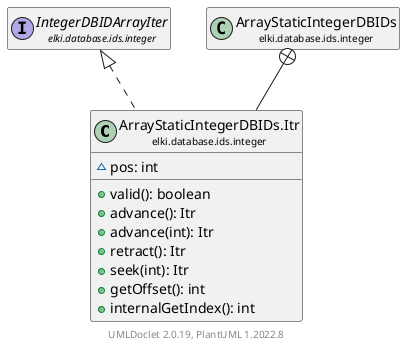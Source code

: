 @startuml
    remove .*\.(Instance|Par|Parameterizer|Factory)$
    set namespaceSeparator none
    hide empty fields
    hide empty methods

    class "<size:14>ArrayStaticIntegerDBIDs.Itr\n<size:10>elki.database.ids.integer" as elki.database.ids.integer.ArrayStaticIntegerDBIDs.Itr [[ArrayStaticIntegerDBIDs.Itr.html]] {
        ~pos: int
        +valid(): boolean
        +advance(): Itr
        +advance(int): Itr
        +retract(): Itr
        +seek(int): Itr
        +getOffset(): int
        +internalGetIndex(): int
    }

    interface "<size:14>IntegerDBIDArrayIter\n<size:10>elki.database.ids.integer" as elki.database.ids.integer.IntegerDBIDArrayIter [[IntegerDBIDArrayIter.html]]
    class "<size:14>ArrayStaticIntegerDBIDs\n<size:10>elki.database.ids.integer" as elki.database.ids.integer.ArrayStaticIntegerDBIDs [[ArrayStaticIntegerDBIDs.html]]

    elki.database.ids.integer.IntegerDBIDArrayIter <|.. elki.database.ids.integer.ArrayStaticIntegerDBIDs.Itr
    elki.database.ids.integer.ArrayStaticIntegerDBIDs +-- elki.database.ids.integer.ArrayStaticIntegerDBIDs.Itr

    center footer UMLDoclet 2.0.19, PlantUML 1.2022.8
@enduml
